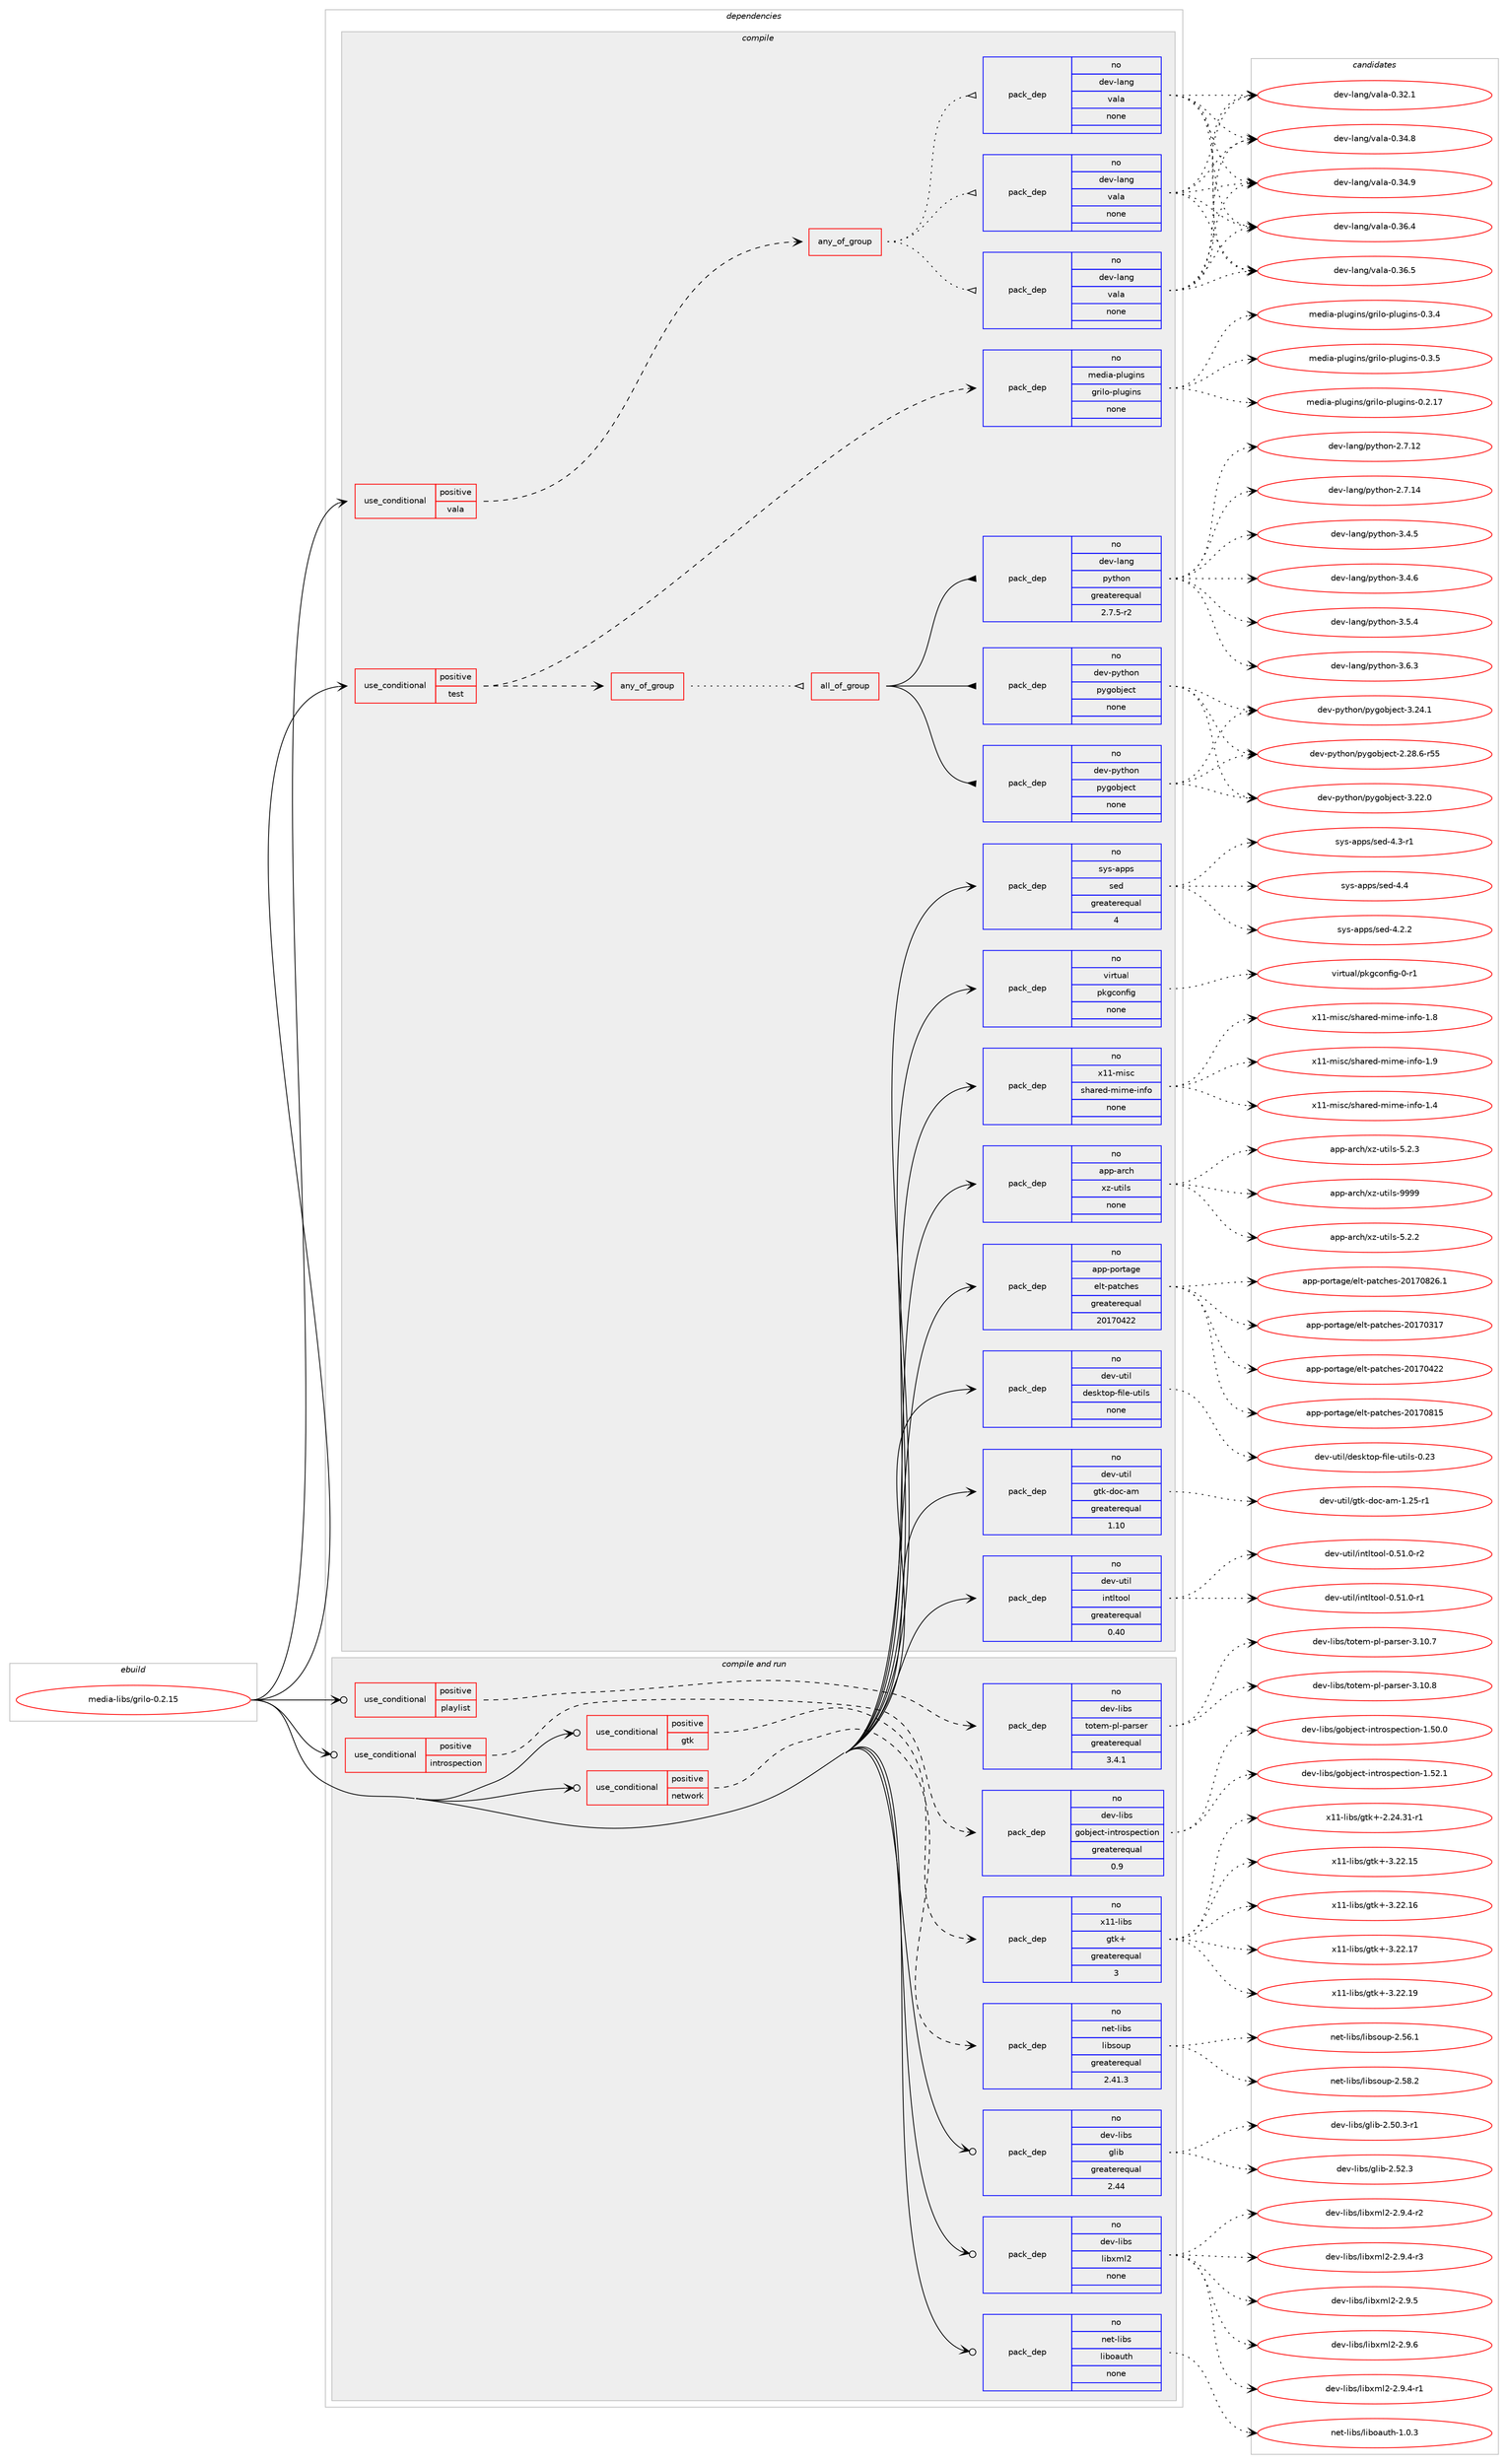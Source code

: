 digraph prolog {

# *************
# Graph options
# *************

newrank=true;
concentrate=true;
compound=true;
graph [rankdir=LR,fontname=Helvetica,fontsize=10,ranksep=1.5];#, ranksep=2.5, nodesep=0.2];
edge  [arrowhead=vee];
node  [fontname=Helvetica,fontsize=10];

# **********
# The ebuild
# **********

subgraph cluster_leftcol {
color=gray;
rank=same;
label=<<i>ebuild</i>>;
id [label="media-libs/grilo-0.2.15", color=red, width=4, href="../media-libs/grilo-0.2.15.svg"];
}

# ****************
# The dependencies
# ****************

subgraph cluster_midcol {
color=gray;
label=<<i>dependencies</i>>;
subgraph cluster_compile {
fillcolor="#eeeeee";
style=filled;
label=<<i>compile</i>>;
subgraph cond89136 {
dependency361249 [label=<<TABLE BORDER="0" CELLBORDER="1" CELLSPACING="0" CELLPADDING="4"><TR><TD ROWSPAN="3" CELLPADDING="10">use_conditional</TD></TR><TR><TD>positive</TD></TR><TR><TD>test</TD></TR></TABLE>>, shape=none, color=red];
subgraph any5424 {
dependency361250 [label=<<TABLE BORDER="0" CELLBORDER="1" CELLSPACING="0" CELLPADDING="4"><TR><TD CELLPADDING="10">any_of_group</TD></TR></TABLE>>, shape=none, color=red];subgraph all140 {
dependency361251 [label=<<TABLE BORDER="0" CELLBORDER="1" CELLSPACING="0" CELLPADDING="4"><TR><TD CELLPADDING="10">all_of_group</TD></TR></TABLE>>, shape=none, color=red];subgraph pack266552 {
dependency361252 [label=<<TABLE BORDER="0" CELLBORDER="1" CELLSPACING="0" CELLPADDING="4" WIDTH="220"><TR><TD ROWSPAN="6" CELLPADDING="30">pack_dep</TD></TR><TR><TD WIDTH="110">no</TD></TR><TR><TD>dev-lang</TD></TR><TR><TD>python</TD></TR><TR><TD>greaterequal</TD></TR><TR><TD>2.7.5-r2</TD></TR></TABLE>>, shape=none, color=blue];
}
dependency361251:e -> dependency361252:w [weight=20,style="solid",arrowhead="inv"];
subgraph pack266553 {
dependency361253 [label=<<TABLE BORDER="0" CELLBORDER="1" CELLSPACING="0" CELLPADDING="4" WIDTH="220"><TR><TD ROWSPAN="6" CELLPADDING="30">pack_dep</TD></TR><TR><TD WIDTH="110">no</TD></TR><TR><TD>dev-python</TD></TR><TR><TD>pygobject</TD></TR><TR><TD>none</TD></TR><TR><TD></TD></TR></TABLE>>, shape=none, color=blue];
}
dependency361251:e -> dependency361253:w [weight=20,style="solid",arrowhead="inv"];
subgraph pack266554 {
dependency361254 [label=<<TABLE BORDER="0" CELLBORDER="1" CELLSPACING="0" CELLPADDING="4" WIDTH="220"><TR><TD ROWSPAN="6" CELLPADDING="30">pack_dep</TD></TR><TR><TD WIDTH="110">no</TD></TR><TR><TD>dev-python</TD></TR><TR><TD>pygobject</TD></TR><TR><TD>none</TD></TR><TR><TD></TD></TR></TABLE>>, shape=none, color=blue];
}
dependency361251:e -> dependency361254:w [weight=20,style="solid",arrowhead="inv"];
}
dependency361250:e -> dependency361251:w [weight=20,style="dotted",arrowhead="oinv"];
}
dependency361249:e -> dependency361250:w [weight=20,style="dashed",arrowhead="vee"];
subgraph pack266555 {
dependency361255 [label=<<TABLE BORDER="0" CELLBORDER="1" CELLSPACING="0" CELLPADDING="4" WIDTH="220"><TR><TD ROWSPAN="6" CELLPADDING="30">pack_dep</TD></TR><TR><TD WIDTH="110">no</TD></TR><TR><TD>media-plugins</TD></TR><TR><TD>grilo-plugins</TD></TR><TR><TD>none</TD></TR><TR><TD></TD></TR></TABLE>>, shape=none, color=blue];
}
dependency361249:e -> dependency361255:w [weight=20,style="dashed",arrowhead="vee"];
}
id:e -> dependency361249:w [weight=20,style="solid",arrowhead="vee"];
subgraph cond89137 {
dependency361256 [label=<<TABLE BORDER="0" CELLBORDER="1" CELLSPACING="0" CELLPADDING="4"><TR><TD ROWSPAN="3" CELLPADDING="10">use_conditional</TD></TR><TR><TD>positive</TD></TR><TR><TD>vala</TD></TR></TABLE>>, shape=none, color=red];
subgraph any5425 {
dependency361257 [label=<<TABLE BORDER="0" CELLBORDER="1" CELLSPACING="0" CELLPADDING="4"><TR><TD CELLPADDING="10">any_of_group</TD></TR></TABLE>>, shape=none, color=red];subgraph pack266556 {
dependency361258 [label=<<TABLE BORDER="0" CELLBORDER="1" CELLSPACING="0" CELLPADDING="4" WIDTH="220"><TR><TD ROWSPAN="6" CELLPADDING="30">pack_dep</TD></TR><TR><TD WIDTH="110">no</TD></TR><TR><TD>dev-lang</TD></TR><TR><TD>vala</TD></TR><TR><TD>none</TD></TR><TR><TD></TD></TR></TABLE>>, shape=none, color=blue];
}
dependency361257:e -> dependency361258:w [weight=20,style="dotted",arrowhead="oinv"];
subgraph pack266557 {
dependency361259 [label=<<TABLE BORDER="0" CELLBORDER="1" CELLSPACING="0" CELLPADDING="4" WIDTH="220"><TR><TD ROWSPAN="6" CELLPADDING="30">pack_dep</TD></TR><TR><TD WIDTH="110">no</TD></TR><TR><TD>dev-lang</TD></TR><TR><TD>vala</TD></TR><TR><TD>none</TD></TR><TR><TD></TD></TR></TABLE>>, shape=none, color=blue];
}
dependency361257:e -> dependency361259:w [weight=20,style="dotted",arrowhead="oinv"];
subgraph pack266558 {
dependency361260 [label=<<TABLE BORDER="0" CELLBORDER="1" CELLSPACING="0" CELLPADDING="4" WIDTH="220"><TR><TD ROWSPAN="6" CELLPADDING="30">pack_dep</TD></TR><TR><TD WIDTH="110">no</TD></TR><TR><TD>dev-lang</TD></TR><TR><TD>vala</TD></TR><TR><TD>none</TD></TR><TR><TD></TD></TR></TABLE>>, shape=none, color=blue];
}
dependency361257:e -> dependency361260:w [weight=20,style="dotted",arrowhead="oinv"];
}
dependency361256:e -> dependency361257:w [weight=20,style="dashed",arrowhead="vee"];
}
id:e -> dependency361256:w [weight=20,style="solid",arrowhead="vee"];
subgraph pack266559 {
dependency361261 [label=<<TABLE BORDER="0" CELLBORDER="1" CELLSPACING="0" CELLPADDING="4" WIDTH="220"><TR><TD ROWSPAN="6" CELLPADDING="30">pack_dep</TD></TR><TR><TD WIDTH="110">no</TD></TR><TR><TD>app-arch</TD></TR><TR><TD>xz-utils</TD></TR><TR><TD>none</TD></TR><TR><TD></TD></TR></TABLE>>, shape=none, color=blue];
}
id:e -> dependency361261:w [weight=20,style="solid",arrowhead="vee"];
subgraph pack266560 {
dependency361262 [label=<<TABLE BORDER="0" CELLBORDER="1" CELLSPACING="0" CELLPADDING="4" WIDTH="220"><TR><TD ROWSPAN="6" CELLPADDING="30">pack_dep</TD></TR><TR><TD WIDTH="110">no</TD></TR><TR><TD>app-portage</TD></TR><TR><TD>elt-patches</TD></TR><TR><TD>greaterequal</TD></TR><TR><TD>20170422</TD></TR></TABLE>>, shape=none, color=blue];
}
id:e -> dependency361262:w [weight=20,style="solid",arrowhead="vee"];
subgraph pack266561 {
dependency361263 [label=<<TABLE BORDER="0" CELLBORDER="1" CELLSPACING="0" CELLPADDING="4" WIDTH="220"><TR><TD ROWSPAN="6" CELLPADDING="30">pack_dep</TD></TR><TR><TD WIDTH="110">no</TD></TR><TR><TD>dev-util</TD></TR><TR><TD>desktop-file-utils</TD></TR><TR><TD>none</TD></TR><TR><TD></TD></TR></TABLE>>, shape=none, color=blue];
}
id:e -> dependency361263:w [weight=20,style="solid",arrowhead="vee"];
subgraph pack266562 {
dependency361264 [label=<<TABLE BORDER="0" CELLBORDER="1" CELLSPACING="0" CELLPADDING="4" WIDTH="220"><TR><TD ROWSPAN="6" CELLPADDING="30">pack_dep</TD></TR><TR><TD WIDTH="110">no</TD></TR><TR><TD>dev-util</TD></TR><TR><TD>gtk-doc-am</TD></TR><TR><TD>greaterequal</TD></TR><TR><TD>1.10</TD></TR></TABLE>>, shape=none, color=blue];
}
id:e -> dependency361264:w [weight=20,style="solid",arrowhead="vee"];
subgraph pack266563 {
dependency361265 [label=<<TABLE BORDER="0" CELLBORDER="1" CELLSPACING="0" CELLPADDING="4" WIDTH="220"><TR><TD ROWSPAN="6" CELLPADDING="30">pack_dep</TD></TR><TR><TD WIDTH="110">no</TD></TR><TR><TD>dev-util</TD></TR><TR><TD>intltool</TD></TR><TR><TD>greaterequal</TD></TR><TR><TD>0.40</TD></TR></TABLE>>, shape=none, color=blue];
}
id:e -> dependency361265:w [weight=20,style="solid",arrowhead="vee"];
subgraph pack266564 {
dependency361266 [label=<<TABLE BORDER="0" CELLBORDER="1" CELLSPACING="0" CELLPADDING="4" WIDTH="220"><TR><TD ROWSPAN="6" CELLPADDING="30">pack_dep</TD></TR><TR><TD WIDTH="110">no</TD></TR><TR><TD>sys-apps</TD></TR><TR><TD>sed</TD></TR><TR><TD>greaterequal</TD></TR><TR><TD>4</TD></TR></TABLE>>, shape=none, color=blue];
}
id:e -> dependency361266:w [weight=20,style="solid",arrowhead="vee"];
subgraph pack266565 {
dependency361267 [label=<<TABLE BORDER="0" CELLBORDER="1" CELLSPACING="0" CELLPADDING="4" WIDTH="220"><TR><TD ROWSPAN="6" CELLPADDING="30">pack_dep</TD></TR><TR><TD WIDTH="110">no</TD></TR><TR><TD>virtual</TD></TR><TR><TD>pkgconfig</TD></TR><TR><TD>none</TD></TR><TR><TD></TD></TR></TABLE>>, shape=none, color=blue];
}
id:e -> dependency361267:w [weight=20,style="solid",arrowhead="vee"];
subgraph pack266566 {
dependency361268 [label=<<TABLE BORDER="0" CELLBORDER="1" CELLSPACING="0" CELLPADDING="4" WIDTH="220"><TR><TD ROWSPAN="6" CELLPADDING="30">pack_dep</TD></TR><TR><TD WIDTH="110">no</TD></TR><TR><TD>x11-misc</TD></TR><TR><TD>shared-mime-info</TD></TR><TR><TD>none</TD></TR><TR><TD></TD></TR></TABLE>>, shape=none, color=blue];
}
id:e -> dependency361268:w [weight=20,style="solid",arrowhead="vee"];
}
subgraph cluster_compileandrun {
fillcolor="#eeeeee";
style=filled;
label=<<i>compile and run</i>>;
subgraph cond89138 {
dependency361269 [label=<<TABLE BORDER="0" CELLBORDER="1" CELLSPACING="0" CELLPADDING="4"><TR><TD ROWSPAN="3" CELLPADDING="10">use_conditional</TD></TR><TR><TD>positive</TD></TR><TR><TD>gtk</TD></TR></TABLE>>, shape=none, color=red];
subgraph pack266567 {
dependency361270 [label=<<TABLE BORDER="0" CELLBORDER="1" CELLSPACING="0" CELLPADDING="4" WIDTH="220"><TR><TD ROWSPAN="6" CELLPADDING="30">pack_dep</TD></TR><TR><TD WIDTH="110">no</TD></TR><TR><TD>x11-libs</TD></TR><TR><TD>gtk+</TD></TR><TR><TD>greaterequal</TD></TR><TR><TD>3</TD></TR></TABLE>>, shape=none, color=blue];
}
dependency361269:e -> dependency361270:w [weight=20,style="dashed",arrowhead="vee"];
}
id:e -> dependency361269:w [weight=20,style="solid",arrowhead="odotvee"];
subgraph cond89139 {
dependency361271 [label=<<TABLE BORDER="0" CELLBORDER="1" CELLSPACING="0" CELLPADDING="4"><TR><TD ROWSPAN="3" CELLPADDING="10">use_conditional</TD></TR><TR><TD>positive</TD></TR><TR><TD>introspection</TD></TR></TABLE>>, shape=none, color=red];
subgraph pack266568 {
dependency361272 [label=<<TABLE BORDER="0" CELLBORDER="1" CELLSPACING="0" CELLPADDING="4" WIDTH="220"><TR><TD ROWSPAN="6" CELLPADDING="30">pack_dep</TD></TR><TR><TD WIDTH="110">no</TD></TR><TR><TD>dev-libs</TD></TR><TR><TD>gobject-introspection</TD></TR><TR><TD>greaterequal</TD></TR><TR><TD>0.9</TD></TR></TABLE>>, shape=none, color=blue];
}
dependency361271:e -> dependency361272:w [weight=20,style="dashed",arrowhead="vee"];
}
id:e -> dependency361271:w [weight=20,style="solid",arrowhead="odotvee"];
subgraph cond89140 {
dependency361273 [label=<<TABLE BORDER="0" CELLBORDER="1" CELLSPACING="0" CELLPADDING="4"><TR><TD ROWSPAN="3" CELLPADDING="10">use_conditional</TD></TR><TR><TD>positive</TD></TR><TR><TD>network</TD></TR></TABLE>>, shape=none, color=red];
subgraph pack266569 {
dependency361274 [label=<<TABLE BORDER="0" CELLBORDER="1" CELLSPACING="0" CELLPADDING="4" WIDTH="220"><TR><TD ROWSPAN="6" CELLPADDING="30">pack_dep</TD></TR><TR><TD WIDTH="110">no</TD></TR><TR><TD>net-libs</TD></TR><TR><TD>libsoup</TD></TR><TR><TD>greaterequal</TD></TR><TR><TD>2.41.3</TD></TR></TABLE>>, shape=none, color=blue];
}
dependency361273:e -> dependency361274:w [weight=20,style="dashed",arrowhead="vee"];
}
id:e -> dependency361273:w [weight=20,style="solid",arrowhead="odotvee"];
subgraph cond89141 {
dependency361275 [label=<<TABLE BORDER="0" CELLBORDER="1" CELLSPACING="0" CELLPADDING="4"><TR><TD ROWSPAN="3" CELLPADDING="10">use_conditional</TD></TR><TR><TD>positive</TD></TR><TR><TD>playlist</TD></TR></TABLE>>, shape=none, color=red];
subgraph pack266570 {
dependency361276 [label=<<TABLE BORDER="0" CELLBORDER="1" CELLSPACING="0" CELLPADDING="4" WIDTH="220"><TR><TD ROWSPAN="6" CELLPADDING="30">pack_dep</TD></TR><TR><TD WIDTH="110">no</TD></TR><TR><TD>dev-libs</TD></TR><TR><TD>totem-pl-parser</TD></TR><TR><TD>greaterequal</TD></TR><TR><TD>3.4.1</TD></TR></TABLE>>, shape=none, color=blue];
}
dependency361275:e -> dependency361276:w [weight=20,style="dashed",arrowhead="vee"];
}
id:e -> dependency361275:w [weight=20,style="solid",arrowhead="odotvee"];
subgraph pack266571 {
dependency361277 [label=<<TABLE BORDER="0" CELLBORDER="1" CELLSPACING="0" CELLPADDING="4" WIDTH="220"><TR><TD ROWSPAN="6" CELLPADDING="30">pack_dep</TD></TR><TR><TD WIDTH="110">no</TD></TR><TR><TD>dev-libs</TD></TR><TR><TD>glib</TD></TR><TR><TD>greaterequal</TD></TR><TR><TD>2.44</TD></TR></TABLE>>, shape=none, color=blue];
}
id:e -> dependency361277:w [weight=20,style="solid",arrowhead="odotvee"];
subgraph pack266572 {
dependency361278 [label=<<TABLE BORDER="0" CELLBORDER="1" CELLSPACING="0" CELLPADDING="4" WIDTH="220"><TR><TD ROWSPAN="6" CELLPADDING="30">pack_dep</TD></TR><TR><TD WIDTH="110">no</TD></TR><TR><TD>dev-libs</TD></TR><TR><TD>libxml2</TD></TR><TR><TD>none</TD></TR><TR><TD></TD></TR></TABLE>>, shape=none, color=blue];
}
id:e -> dependency361278:w [weight=20,style="solid",arrowhead="odotvee"];
subgraph pack266573 {
dependency361279 [label=<<TABLE BORDER="0" CELLBORDER="1" CELLSPACING="0" CELLPADDING="4" WIDTH="220"><TR><TD ROWSPAN="6" CELLPADDING="30">pack_dep</TD></TR><TR><TD WIDTH="110">no</TD></TR><TR><TD>net-libs</TD></TR><TR><TD>liboauth</TD></TR><TR><TD>none</TD></TR><TR><TD></TD></TR></TABLE>>, shape=none, color=blue];
}
id:e -> dependency361279:w [weight=20,style="solid",arrowhead="odotvee"];
}
subgraph cluster_run {
fillcolor="#eeeeee";
style=filled;
label=<<i>run</i>>;
}
}

# **************
# The candidates
# **************

subgraph cluster_choices {
rank=same;
color=gray;
label=<<i>candidates</i>>;

subgraph choice266552 {
color=black;
nodesep=1;
choice10010111845108971101034711212111610411111045504655464950 [label="dev-lang/python-2.7.12", color=red, width=4,href="../dev-lang/python-2.7.12.svg"];
choice10010111845108971101034711212111610411111045504655464952 [label="dev-lang/python-2.7.14", color=red, width=4,href="../dev-lang/python-2.7.14.svg"];
choice100101118451089711010347112121116104111110455146524653 [label="dev-lang/python-3.4.5", color=red, width=4,href="../dev-lang/python-3.4.5.svg"];
choice100101118451089711010347112121116104111110455146524654 [label="dev-lang/python-3.4.6", color=red, width=4,href="../dev-lang/python-3.4.6.svg"];
choice100101118451089711010347112121116104111110455146534652 [label="dev-lang/python-3.5.4", color=red, width=4,href="../dev-lang/python-3.5.4.svg"];
choice100101118451089711010347112121116104111110455146544651 [label="dev-lang/python-3.6.3", color=red, width=4,href="../dev-lang/python-3.6.3.svg"];
dependency361252:e -> choice10010111845108971101034711212111610411111045504655464950:w [style=dotted,weight="100"];
dependency361252:e -> choice10010111845108971101034711212111610411111045504655464952:w [style=dotted,weight="100"];
dependency361252:e -> choice100101118451089711010347112121116104111110455146524653:w [style=dotted,weight="100"];
dependency361252:e -> choice100101118451089711010347112121116104111110455146524654:w [style=dotted,weight="100"];
dependency361252:e -> choice100101118451089711010347112121116104111110455146534652:w [style=dotted,weight="100"];
dependency361252:e -> choice100101118451089711010347112121116104111110455146544651:w [style=dotted,weight="100"];
}
subgraph choice266553 {
color=black;
nodesep=1;
choice1001011184511212111610411111047112121103111981061019911645504650564654451145353 [label="dev-python/pygobject-2.28.6-r55", color=red, width=4,href="../dev-python/pygobject-2.28.6-r55.svg"];
choice1001011184511212111610411111047112121103111981061019911645514650504648 [label="dev-python/pygobject-3.22.0", color=red, width=4,href="../dev-python/pygobject-3.22.0.svg"];
choice1001011184511212111610411111047112121103111981061019911645514650524649 [label="dev-python/pygobject-3.24.1", color=red, width=4,href="../dev-python/pygobject-3.24.1.svg"];
dependency361253:e -> choice1001011184511212111610411111047112121103111981061019911645504650564654451145353:w [style=dotted,weight="100"];
dependency361253:e -> choice1001011184511212111610411111047112121103111981061019911645514650504648:w [style=dotted,weight="100"];
dependency361253:e -> choice1001011184511212111610411111047112121103111981061019911645514650524649:w [style=dotted,weight="100"];
}
subgraph choice266554 {
color=black;
nodesep=1;
choice1001011184511212111610411111047112121103111981061019911645504650564654451145353 [label="dev-python/pygobject-2.28.6-r55", color=red, width=4,href="../dev-python/pygobject-2.28.6-r55.svg"];
choice1001011184511212111610411111047112121103111981061019911645514650504648 [label="dev-python/pygobject-3.22.0", color=red, width=4,href="../dev-python/pygobject-3.22.0.svg"];
choice1001011184511212111610411111047112121103111981061019911645514650524649 [label="dev-python/pygobject-3.24.1", color=red, width=4,href="../dev-python/pygobject-3.24.1.svg"];
dependency361254:e -> choice1001011184511212111610411111047112121103111981061019911645504650564654451145353:w [style=dotted,weight="100"];
dependency361254:e -> choice1001011184511212111610411111047112121103111981061019911645514650504648:w [style=dotted,weight="100"];
dependency361254:e -> choice1001011184511212111610411111047112121103111981061019911645514650524649:w [style=dotted,weight="100"];
}
subgraph choice266555 {
color=black;
nodesep=1;
choice1091011001059745112108117103105110115471031141051081114511210811710310511011545484650464955 [label="media-plugins/grilo-plugins-0.2.17", color=red, width=4,href="../media-plugins/grilo-plugins-0.2.17.svg"];
choice10910110010597451121081171031051101154710311410510811145112108117103105110115454846514652 [label="media-plugins/grilo-plugins-0.3.4", color=red, width=4,href="../media-plugins/grilo-plugins-0.3.4.svg"];
choice10910110010597451121081171031051101154710311410510811145112108117103105110115454846514653 [label="media-plugins/grilo-plugins-0.3.5", color=red, width=4,href="../media-plugins/grilo-plugins-0.3.5.svg"];
dependency361255:e -> choice1091011001059745112108117103105110115471031141051081114511210811710310511011545484650464955:w [style=dotted,weight="100"];
dependency361255:e -> choice10910110010597451121081171031051101154710311410510811145112108117103105110115454846514652:w [style=dotted,weight="100"];
dependency361255:e -> choice10910110010597451121081171031051101154710311410510811145112108117103105110115454846514653:w [style=dotted,weight="100"];
}
subgraph choice266556 {
color=black;
nodesep=1;
choice100101118451089711010347118971089745484651504649 [label="dev-lang/vala-0.32.1", color=red, width=4,href="../dev-lang/vala-0.32.1.svg"];
choice100101118451089711010347118971089745484651524656 [label="dev-lang/vala-0.34.8", color=red, width=4,href="../dev-lang/vala-0.34.8.svg"];
choice100101118451089711010347118971089745484651524657 [label="dev-lang/vala-0.34.9", color=red, width=4,href="../dev-lang/vala-0.34.9.svg"];
choice100101118451089711010347118971089745484651544652 [label="dev-lang/vala-0.36.4", color=red, width=4,href="../dev-lang/vala-0.36.4.svg"];
choice100101118451089711010347118971089745484651544653 [label="dev-lang/vala-0.36.5", color=red, width=4,href="../dev-lang/vala-0.36.5.svg"];
dependency361258:e -> choice100101118451089711010347118971089745484651504649:w [style=dotted,weight="100"];
dependency361258:e -> choice100101118451089711010347118971089745484651524656:w [style=dotted,weight="100"];
dependency361258:e -> choice100101118451089711010347118971089745484651524657:w [style=dotted,weight="100"];
dependency361258:e -> choice100101118451089711010347118971089745484651544652:w [style=dotted,weight="100"];
dependency361258:e -> choice100101118451089711010347118971089745484651544653:w [style=dotted,weight="100"];
}
subgraph choice266557 {
color=black;
nodesep=1;
choice100101118451089711010347118971089745484651504649 [label="dev-lang/vala-0.32.1", color=red, width=4,href="../dev-lang/vala-0.32.1.svg"];
choice100101118451089711010347118971089745484651524656 [label="dev-lang/vala-0.34.8", color=red, width=4,href="../dev-lang/vala-0.34.8.svg"];
choice100101118451089711010347118971089745484651524657 [label="dev-lang/vala-0.34.9", color=red, width=4,href="../dev-lang/vala-0.34.9.svg"];
choice100101118451089711010347118971089745484651544652 [label="dev-lang/vala-0.36.4", color=red, width=4,href="../dev-lang/vala-0.36.4.svg"];
choice100101118451089711010347118971089745484651544653 [label="dev-lang/vala-0.36.5", color=red, width=4,href="../dev-lang/vala-0.36.5.svg"];
dependency361259:e -> choice100101118451089711010347118971089745484651504649:w [style=dotted,weight="100"];
dependency361259:e -> choice100101118451089711010347118971089745484651524656:w [style=dotted,weight="100"];
dependency361259:e -> choice100101118451089711010347118971089745484651524657:w [style=dotted,weight="100"];
dependency361259:e -> choice100101118451089711010347118971089745484651544652:w [style=dotted,weight="100"];
dependency361259:e -> choice100101118451089711010347118971089745484651544653:w [style=dotted,weight="100"];
}
subgraph choice266558 {
color=black;
nodesep=1;
choice100101118451089711010347118971089745484651504649 [label="dev-lang/vala-0.32.1", color=red, width=4,href="../dev-lang/vala-0.32.1.svg"];
choice100101118451089711010347118971089745484651524656 [label="dev-lang/vala-0.34.8", color=red, width=4,href="../dev-lang/vala-0.34.8.svg"];
choice100101118451089711010347118971089745484651524657 [label="dev-lang/vala-0.34.9", color=red, width=4,href="../dev-lang/vala-0.34.9.svg"];
choice100101118451089711010347118971089745484651544652 [label="dev-lang/vala-0.36.4", color=red, width=4,href="../dev-lang/vala-0.36.4.svg"];
choice100101118451089711010347118971089745484651544653 [label="dev-lang/vala-0.36.5", color=red, width=4,href="../dev-lang/vala-0.36.5.svg"];
dependency361260:e -> choice100101118451089711010347118971089745484651504649:w [style=dotted,weight="100"];
dependency361260:e -> choice100101118451089711010347118971089745484651524656:w [style=dotted,weight="100"];
dependency361260:e -> choice100101118451089711010347118971089745484651524657:w [style=dotted,weight="100"];
dependency361260:e -> choice100101118451089711010347118971089745484651544652:w [style=dotted,weight="100"];
dependency361260:e -> choice100101118451089711010347118971089745484651544653:w [style=dotted,weight="100"];
}
subgraph choice266559 {
color=black;
nodesep=1;
choice971121124597114991044712012245117116105108115455346504650 [label="app-arch/xz-utils-5.2.2", color=red, width=4,href="../app-arch/xz-utils-5.2.2.svg"];
choice971121124597114991044712012245117116105108115455346504651 [label="app-arch/xz-utils-5.2.3", color=red, width=4,href="../app-arch/xz-utils-5.2.3.svg"];
choice9711211245971149910447120122451171161051081154557575757 [label="app-arch/xz-utils-9999", color=red, width=4,href="../app-arch/xz-utils-9999.svg"];
dependency361261:e -> choice971121124597114991044712012245117116105108115455346504650:w [style=dotted,weight="100"];
dependency361261:e -> choice971121124597114991044712012245117116105108115455346504651:w [style=dotted,weight="100"];
dependency361261:e -> choice9711211245971149910447120122451171161051081154557575757:w [style=dotted,weight="100"];
}
subgraph choice266560 {
color=black;
nodesep=1;
choice97112112451121111141169710310147101108116451129711699104101115455048495548514955 [label="app-portage/elt-patches-20170317", color=red, width=4,href="../app-portage/elt-patches-20170317.svg"];
choice97112112451121111141169710310147101108116451129711699104101115455048495548525050 [label="app-portage/elt-patches-20170422", color=red, width=4,href="../app-portage/elt-patches-20170422.svg"];
choice97112112451121111141169710310147101108116451129711699104101115455048495548564953 [label="app-portage/elt-patches-20170815", color=red, width=4,href="../app-portage/elt-patches-20170815.svg"];
choice971121124511211111411697103101471011081164511297116991041011154550484955485650544649 [label="app-portage/elt-patches-20170826.1", color=red, width=4,href="../app-portage/elt-patches-20170826.1.svg"];
dependency361262:e -> choice97112112451121111141169710310147101108116451129711699104101115455048495548514955:w [style=dotted,weight="100"];
dependency361262:e -> choice97112112451121111141169710310147101108116451129711699104101115455048495548525050:w [style=dotted,weight="100"];
dependency361262:e -> choice97112112451121111141169710310147101108116451129711699104101115455048495548564953:w [style=dotted,weight="100"];
dependency361262:e -> choice971121124511211111411697103101471011081164511297116991041011154550484955485650544649:w [style=dotted,weight="100"];
}
subgraph choice266561 {
color=black;
nodesep=1;
choice100101118451171161051084710010111510711611111245102105108101451171161051081154548465051 [label="dev-util/desktop-file-utils-0.23", color=red, width=4,href="../dev-util/desktop-file-utils-0.23.svg"];
dependency361263:e -> choice100101118451171161051084710010111510711611111245102105108101451171161051081154548465051:w [style=dotted,weight="100"];
}
subgraph choice266562 {
color=black;
nodesep=1;
choice10010111845117116105108471031161074510011199459710945494650534511449 [label="dev-util/gtk-doc-am-1.25-r1", color=red, width=4,href="../dev-util/gtk-doc-am-1.25-r1.svg"];
dependency361264:e -> choice10010111845117116105108471031161074510011199459710945494650534511449:w [style=dotted,weight="100"];
}
subgraph choice266563 {
color=black;
nodesep=1;
choice1001011184511711610510847105110116108116111111108454846534946484511449 [label="dev-util/intltool-0.51.0-r1", color=red, width=4,href="../dev-util/intltool-0.51.0-r1.svg"];
choice1001011184511711610510847105110116108116111111108454846534946484511450 [label="dev-util/intltool-0.51.0-r2", color=red, width=4,href="../dev-util/intltool-0.51.0-r2.svg"];
dependency361265:e -> choice1001011184511711610510847105110116108116111111108454846534946484511449:w [style=dotted,weight="100"];
dependency361265:e -> choice1001011184511711610510847105110116108116111111108454846534946484511450:w [style=dotted,weight="100"];
}
subgraph choice266564 {
color=black;
nodesep=1;
choice115121115459711211211547115101100455246504650 [label="sys-apps/sed-4.2.2", color=red, width=4,href="../sys-apps/sed-4.2.2.svg"];
choice115121115459711211211547115101100455246514511449 [label="sys-apps/sed-4.3-r1", color=red, width=4,href="../sys-apps/sed-4.3-r1.svg"];
choice11512111545971121121154711510110045524652 [label="sys-apps/sed-4.4", color=red, width=4,href="../sys-apps/sed-4.4.svg"];
dependency361266:e -> choice115121115459711211211547115101100455246504650:w [style=dotted,weight="100"];
dependency361266:e -> choice115121115459711211211547115101100455246514511449:w [style=dotted,weight="100"];
dependency361266:e -> choice11512111545971121121154711510110045524652:w [style=dotted,weight="100"];
}
subgraph choice266565 {
color=black;
nodesep=1;
choice11810511411611797108471121071039911111010210510345484511449 [label="virtual/pkgconfig-0-r1", color=red, width=4,href="../virtual/pkgconfig-0-r1.svg"];
dependency361267:e -> choice11810511411611797108471121071039911111010210510345484511449:w [style=dotted,weight="100"];
}
subgraph choice266566 {
color=black;
nodesep=1;
choice120494945109105115994711510497114101100451091051091014510511010211145494652 [label="x11-misc/shared-mime-info-1.4", color=red, width=4,href="../x11-misc/shared-mime-info-1.4.svg"];
choice120494945109105115994711510497114101100451091051091014510511010211145494656 [label="x11-misc/shared-mime-info-1.8", color=red, width=4,href="../x11-misc/shared-mime-info-1.8.svg"];
choice120494945109105115994711510497114101100451091051091014510511010211145494657 [label="x11-misc/shared-mime-info-1.9", color=red, width=4,href="../x11-misc/shared-mime-info-1.9.svg"];
dependency361268:e -> choice120494945109105115994711510497114101100451091051091014510511010211145494652:w [style=dotted,weight="100"];
dependency361268:e -> choice120494945109105115994711510497114101100451091051091014510511010211145494656:w [style=dotted,weight="100"];
dependency361268:e -> choice120494945109105115994711510497114101100451091051091014510511010211145494657:w [style=dotted,weight="100"];
}
subgraph choice266567 {
color=black;
nodesep=1;
choice12049494510810598115471031161074345504650524651494511449 [label="x11-libs/gtk+-2.24.31-r1", color=red, width=4,href="../x11-libs/gtk+-2.24.31-r1.svg"];
choice1204949451081059811547103116107434551465050464953 [label="x11-libs/gtk+-3.22.15", color=red, width=4,href="../x11-libs/gtk+-3.22.15.svg"];
choice1204949451081059811547103116107434551465050464954 [label="x11-libs/gtk+-3.22.16", color=red, width=4,href="../x11-libs/gtk+-3.22.16.svg"];
choice1204949451081059811547103116107434551465050464955 [label="x11-libs/gtk+-3.22.17", color=red, width=4,href="../x11-libs/gtk+-3.22.17.svg"];
choice1204949451081059811547103116107434551465050464957 [label="x11-libs/gtk+-3.22.19", color=red, width=4,href="../x11-libs/gtk+-3.22.19.svg"];
dependency361270:e -> choice12049494510810598115471031161074345504650524651494511449:w [style=dotted,weight="100"];
dependency361270:e -> choice1204949451081059811547103116107434551465050464953:w [style=dotted,weight="100"];
dependency361270:e -> choice1204949451081059811547103116107434551465050464954:w [style=dotted,weight="100"];
dependency361270:e -> choice1204949451081059811547103116107434551465050464955:w [style=dotted,weight="100"];
dependency361270:e -> choice1204949451081059811547103116107434551465050464957:w [style=dotted,weight="100"];
}
subgraph choice266568 {
color=black;
nodesep=1;
choice1001011184510810598115471031119810610199116451051101161141111151121019911610511111045494653484648 [label="dev-libs/gobject-introspection-1.50.0", color=red, width=4,href="../dev-libs/gobject-introspection-1.50.0.svg"];
choice1001011184510810598115471031119810610199116451051101161141111151121019911610511111045494653504649 [label="dev-libs/gobject-introspection-1.52.1", color=red, width=4,href="../dev-libs/gobject-introspection-1.52.1.svg"];
dependency361272:e -> choice1001011184510810598115471031119810610199116451051101161141111151121019911610511111045494653484648:w [style=dotted,weight="100"];
dependency361272:e -> choice1001011184510810598115471031119810610199116451051101161141111151121019911610511111045494653504649:w [style=dotted,weight="100"];
}
subgraph choice266569 {
color=black;
nodesep=1;
choice1101011164510810598115471081059811511111711245504653544649 [label="net-libs/libsoup-2.56.1", color=red, width=4,href="../net-libs/libsoup-2.56.1.svg"];
choice1101011164510810598115471081059811511111711245504653564650 [label="net-libs/libsoup-2.58.2", color=red, width=4,href="../net-libs/libsoup-2.58.2.svg"];
dependency361274:e -> choice1101011164510810598115471081059811511111711245504653544649:w [style=dotted,weight="100"];
dependency361274:e -> choice1101011164510810598115471081059811511111711245504653564650:w [style=dotted,weight="100"];
}
subgraph choice266570 {
color=black;
nodesep=1;
choice10010111845108105981154711611111610110945112108451129711411510111445514649484655 [label="dev-libs/totem-pl-parser-3.10.7", color=red, width=4,href="../dev-libs/totem-pl-parser-3.10.7.svg"];
choice10010111845108105981154711611111610110945112108451129711411510111445514649484656 [label="dev-libs/totem-pl-parser-3.10.8", color=red, width=4,href="../dev-libs/totem-pl-parser-3.10.8.svg"];
dependency361276:e -> choice10010111845108105981154711611111610110945112108451129711411510111445514649484655:w [style=dotted,weight="100"];
dependency361276:e -> choice10010111845108105981154711611111610110945112108451129711411510111445514649484656:w [style=dotted,weight="100"];
}
subgraph choice266571 {
color=black;
nodesep=1;
choice10010111845108105981154710310810598455046534846514511449 [label="dev-libs/glib-2.50.3-r1", color=red, width=4,href="../dev-libs/glib-2.50.3-r1.svg"];
choice1001011184510810598115471031081059845504653504651 [label="dev-libs/glib-2.52.3", color=red, width=4,href="../dev-libs/glib-2.52.3.svg"];
dependency361277:e -> choice10010111845108105981154710310810598455046534846514511449:w [style=dotted,weight="100"];
dependency361277:e -> choice1001011184510810598115471031081059845504653504651:w [style=dotted,weight="100"];
}
subgraph choice266572 {
color=black;
nodesep=1;
choice10010111845108105981154710810598120109108504550465746524511449 [label="dev-libs/libxml2-2.9.4-r1", color=red, width=4,href="../dev-libs/libxml2-2.9.4-r1.svg"];
choice10010111845108105981154710810598120109108504550465746524511450 [label="dev-libs/libxml2-2.9.4-r2", color=red, width=4,href="../dev-libs/libxml2-2.9.4-r2.svg"];
choice10010111845108105981154710810598120109108504550465746524511451 [label="dev-libs/libxml2-2.9.4-r3", color=red, width=4,href="../dev-libs/libxml2-2.9.4-r3.svg"];
choice1001011184510810598115471081059812010910850455046574653 [label="dev-libs/libxml2-2.9.5", color=red, width=4,href="../dev-libs/libxml2-2.9.5.svg"];
choice1001011184510810598115471081059812010910850455046574654 [label="dev-libs/libxml2-2.9.6", color=red, width=4,href="../dev-libs/libxml2-2.9.6.svg"];
dependency361278:e -> choice10010111845108105981154710810598120109108504550465746524511449:w [style=dotted,weight="100"];
dependency361278:e -> choice10010111845108105981154710810598120109108504550465746524511450:w [style=dotted,weight="100"];
dependency361278:e -> choice10010111845108105981154710810598120109108504550465746524511451:w [style=dotted,weight="100"];
dependency361278:e -> choice1001011184510810598115471081059812010910850455046574653:w [style=dotted,weight="100"];
dependency361278:e -> choice1001011184510810598115471081059812010910850455046574654:w [style=dotted,weight="100"];
}
subgraph choice266573 {
color=black;
nodesep=1;
choice1101011164510810598115471081059811197117116104454946484651 [label="net-libs/liboauth-1.0.3", color=red, width=4,href="../net-libs/liboauth-1.0.3.svg"];
dependency361279:e -> choice1101011164510810598115471081059811197117116104454946484651:w [style=dotted,weight="100"];
}
}

}
